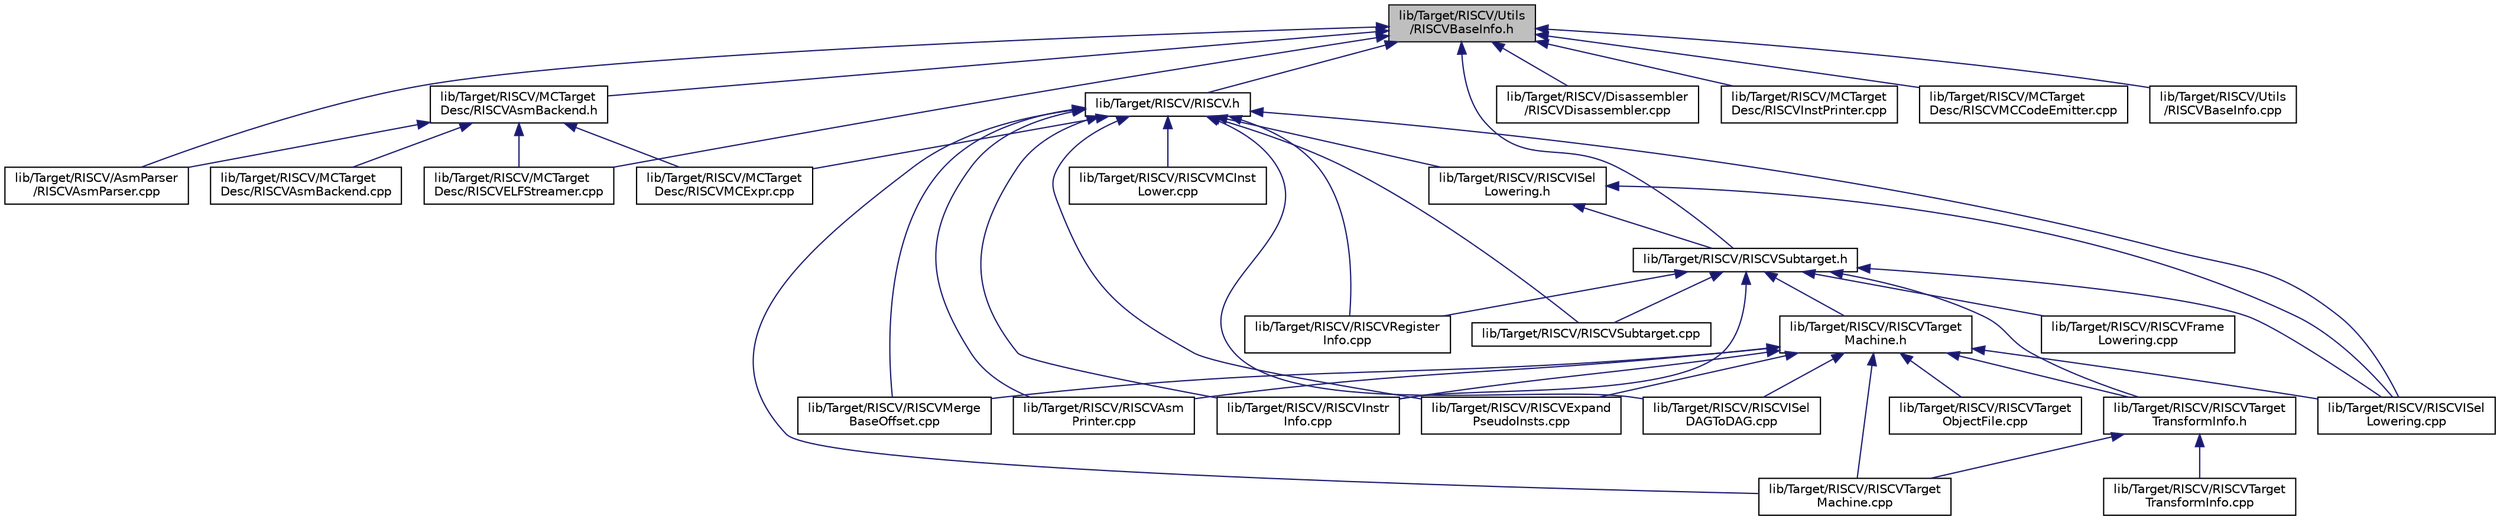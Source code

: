 digraph "lib/Target/RISCV/Utils/RISCVBaseInfo.h"
{
 // LATEX_PDF_SIZE
  bgcolor="transparent";
  edge [fontname="Helvetica",fontsize="10",labelfontname="Helvetica",labelfontsize="10"];
  node [fontname="Helvetica",fontsize="10",shape="box"];
  Node1 [label="lib/Target/RISCV/Utils\l/RISCVBaseInfo.h",height=0.2,width=0.4,color="black", fillcolor="grey75", style="filled", fontcolor="black",tooltip=" "];
  Node1 -> Node2 [dir="back",color="midnightblue",fontsize="10",style="solid",fontname="Helvetica"];
  Node2 [label="lib/Target/RISCV/AsmParser\l/RISCVAsmParser.cpp",height=0.2,width=0.4,color="black",URL="$RISCVAsmParser_8cpp.html",tooltip=" "];
  Node1 -> Node3 [dir="back",color="midnightblue",fontsize="10",style="solid",fontname="Helvetica"];
  Node3 [label="lib/Target/RISCV/Disassembler\l/RISCVDisassembler.cpp",height=0.2,width=0.4,color="black",URL="$RISCVDisassembler_8cpp.html",tooltip=" "];
  Node1 -> Node4 [dir="back",color="midnightblue",fontsize="10",style="solid",fontname="Helvetica"];
  Node4 [label="lib/Target/RISCV/MCTarget\lDesc/RISCVAsmBackend.h",height=0.2,width=0.4,color="black",URL="$RISCVAsmBackend_8h.html",tooltip=" "];
  Node4 -> Node2 [dir="back",color="midnightblue",fontsize="10",style="solid",fontname="Helvetica"];
  Node4 -> Node5 [dir="back",color="midnightblue",fontsize="10",style="solid",fontname="Helvetica"];
  Node5 [label="lib/Target/RISCV/MCTarget\lDesc/RISCVAsmBackend.cpp",height=0.2,width=0.4,color="black",URL="$RISCVAsmBackend_8cpp.html",tooltip=" "];
  Node4 -> Node6 [dir="back",color="midnightblue",fontsize="10",style="solid",fontname="Helvetica"];
  Node6 [label="lib/Target/RISCV/MCTarget\lDesc/RISCVELFStreamer.cpp",height=0.2,width=0.4,color="black",URL="$RISCVELFStreamer_8cpp.html",tooltip=" "];
  Node4 -> Node7 [dir="back",color="midnightblue",fontsize="10",style="solid",fontname="Helvetica"];
  Node7 [label="lib/Target/RISCV/MCTarget\lDesc/RISCVMCExpr.cpp",height=0.2,width=0.4,color="black",URL="$RISCVMCExpr_8cpp.html",tooltip=" "];
  Node1 -> Node6 [dir="back",color="midnightblue",fontsize="10",style="solid",fontname="Helvetica"];
  Node1 -> Node8 [dir="back",color="midnightblue",fontsize="10",style="solid",fontname="Helvetica"];
  Node8 [label="lib/Target/RISCV/MCTarget\lDesc/RISCVInstPrinter.cpp",height=0.2,width=0.4,color="black",URL="$RISCVInstPrinter_8cpp.html",tooltip=" "];
  Node1 -> Node9 [dir="back",color="midnightblue",fontsize="10",style="solid",fontname="Helvetica"];
  Node9 [label="lib/Target/RISCV/MCTarget\lDesc/RISCVMCCodeEmitter.cpp",height=0.2,width=0.4,color="black",URL="$RISCVMCCodeEmitter_8cpp.html",tooltip=" "];
  Node1 -> Node10 [dir="back",color="midnightblue",fontsize="10",style="solid",fontname="Helvetica"];
  Node10 [label="lib/Target/RISCV/RISCV.h",height=0.2,width=0.4,color="black",URL="$RISCV_8h.html",tooltip=" "];
  Node10 -> Node7 [dir="back",color="midnightblue",fontsize="10",style="solid",fontname="Helvetica"];
  Node10 -> Node11 [dir="back",color="midnightblue",fontsize="10",style="solid",fontname="Helvetica"];
  Node11 [label="lib/Target/RISCV/RISCVAsm\lPrinter.cpp",height=0.2,width=0.4,color="black",URL="$RISCVAsmPrinter_8cpp.html",tooltip=" "];
  Node10 -> Node12 [dir="back",color="midnightblue",fontsize="10",style="solid",fontname="Helvetica"];
  Node12 [label="lib/Target/RISCV/RISCVExpand\lPseudoInsts.cpp",height=0.2,width=0.4,color="black",URL="$RISCVExpandPseudoInsts_8cpp.html",tooltip=" "];
  Node10 -> Node13 [dir="back",color="midnightblue",fontsize="10",style="solid",fontname="Helvetica"];
  Node13 [label="lib/Target/RISCV/RISCVISel\lDAGToDAG.cpp",height=0.2,width=0.4,color="black",URL="$RISCVISelDAGToDAG_8cpp.html",tooltip=" "];
  Node10 -> Node14 [dir="back",color="midnightblue",fontsize="10",style="solid",fontname="Helvetica"];
  Node14 [label="lib/Target/RISCV/RISCVISel\lLowering.cpp",height=0.2,width=0.4,color="black",URL="$RISCVISelLowering_8cpp.html",tooltip=" "];
  Node10 -> Node15 [dir="back",color="midnightblue",fontsize="10",style="solid",fontname="Helvetica"];
  Node15 [label="lib/Target/RISCV/RISCVISel\lLowering.h",height=0.2,width=0.4,color="black",URL="$RISCVISelLowering_8h.html",tooltip=" "];
  Node15 -> Node14 [dir="back",color="midnightblue",fontsize="10",style="solid",fontname="Helvetica"];
  Node15 -> Node16 [dir="back",color="midnightblue",fontsize="10",style="solid",fontname="Helvetica"];
  Node16 [label="lib/Target/RISCV/RISCVSubtarget.h",height=0.2,width=0.4,color="black",URL="$RISCVSubtarget_8h.html",tooltip=" "];
  Node16 -> Node17 [dir="back",color="midnightblue",fontsize="10",style="solid",fontname="Helvetica"];
  Node17 [label="lib/Target/RISCV/RISCVFrame\lLowering.cpp",height=0.2,width=0.4,color="black",URL="$RISCVFrameLowering_8cpp.html",tooltip=" "];
  Node16 -> Node14 [dir="back",color="midnightblue",fontsize="10",style="solid",fontname="Helvetica"];
  Node16 -> Node18 [dir="back",color="midnightblue",fontsize="10",style="solid",fontname="Helvetica"];
  Node18 [label="lib/Target/RISCV/RISCVInstr\lInfo.cpp",height=0.2,width=0.4,color="black",URL="$RISCVInstrInfo_8cpp.html",tooltip=" "];
  Node16 -> Node19 [dir="back",color="midnightblue",fontsize="10",style="solid",fontname="Helvetica"];
  Node19 [label="lib/Target/RISCV/RISCVRegister\lInfo.cpp",height=0.2,width=0.4,color="black",URL="$RISCVRegisterInfo_8cpp.html",tooltip=" "];
  Node16 -> Node20 [dir="back",color="midnightblue",fontsize="10",style="solid",fontname="Helvetica"];
  Node20 [label="lib/Target/RISCV/RISCVSubtarget.cpp",height=0.2,width=0.4,color="black",URL="$RISCVSubtarget_8cpp.html",tooltip=" "];
  Node16 -> Node21 [dir="back",color="midnightblue",fontsize="10",style="solid",fontname="Helvetica"];
  Node21 [label="lib/Target/RISCV/RISCVTarget\lMachine.h",height=0.2,width=0.4,color="black",URL="$RISCVTargetMachine_8h.html",tooltip=" "];
  Node21 -> Node11 [dir="back",color="midnightblue",fontsize="10",style="solid",fontname="Helvetica"];
  Node21 -> Node12 [dir="back",color="midnightblue",fontsize="10",style="solid",fontname="Helvetica"];
  Node21 -> Node13 [dir="back",color="midnightblue",fontsize="10",style="solid",fontname="Helvetica"];
  Node21 -> Node14 [dir="back",color="midnightblue",fontsize="10",style="solid",fontname="Helvetica"];
  Node21 -> Node18 [dir="back",color="midnightblue",fontsize="10",style="solid",fontname="Helvetica"];
  Node21 -> Node22 [dir="back",color="midnightblue",fontsize="10",style="solid",fontname="Helvetica"];
  Node22 [label="lib/Target/RISCV/RISCVMerge\lBaseOffset.cpp",height=0.2,width=0.4,color="black",URL="$RISCVMergeBaseOffset_8cpp.html",tooltip=" "];
  Node21 -> Node23 [dir="back",color="midnightblue",fontsize="10",style="solid",fontname="Helvetica"];
  Node23 [label="lib/Target/RISCV/RISCVTarget\lMachine.cpp",height=0.2,width=0.4,color="black",URL="$RISCVTargetMachine_8cpp.html",tooltip=" "];
  Node21 -> Node24 [dir="back",color="midnightblue",fontsize="10",style="solid",fontname="Helvetica"];
  Node24 [label="lib/Target/RISCV/RISCVTarget\lObjectFile.cpp",height=0.2,width=0.4,color="black",URL="$RISCVTargetObjectFile_8cpp.html",tooltip=" "];
  Node21 -> Node25 [dir="back",color="midnightblue",fontsize="10",style="solid",fontname="Helvetica"];
  Node25 [label="lib/Target/RISCV/RISCVTarget\lTransformInfo.h",height=0.2,width=0.4,color="black",URL="$RISCVTargetTransformInfo_8h.html",tooltip="This file defines a TargetTransformInfo::Concept conforming object specific to the RISC-V target mach..."];
  Node25 -> Node23 [dir="back",color="midnightblue",fontsize="10",style="solid",fontname="Helvetica"];
  Node25 -> Node26 [dir="back",color="midnightblue",fontsize="10",style="solid",fontname="Helvetica"];
  Node26 [label="lib/Target/RISCV/RISCVTarget\lTransformInfo.cpp",height=0.2,width=0.4,color="black",URL="$RISCVTargetTransformInfo_8cpp.html",tooltip=" "];
  Node16 -> Node25 [dir="back",color="midnightblue",fontsize="10",style="solid",fontname="Helvetica"];
  Node10 -> Node18 [dir="back",color="midnightblue",fontsize="10",style="solid",fontname="Helvetica"];
  Node10 -> Node27 [dir="back",color="midnightblue",fontsize="10",style="solid",fontname="Helvetica"];
  Node27 [label="lib/Target/RISCV/RISCVMCInst\lLower.cpp",height=0.2,width=0.4,color="black",URL="$RISCVMCInstLower_8cpp.html",tooltip=" "];
  Node10 -> Node22 [dir="back",color="midnightblue",fontsize="10",style="solid",fontname="Helvetica"];
  Node10 -> Node19 [dir="back",color="midnightblue",fontsize="10",style="solid",fontname="Helvetica"];
  Node10 -> Node20 [dir="back",color="midnightblue",fontsize="10",style="solid",fontname="Helvetica"];
  Node10 -> Node23 [dir="back",color="midnightblue",fontsize="10",style="solid",fontname="Helvetica"];
  Node1 -> Node16 [dir="back",color="midnightblue",fontsize="10",style="solid",fontname="Helvetica"];
  Node1 -> Node28 [dir="back",color="midnightblue",fontsize="10",style="solid",fontname="Helvetica"];
  Node28 [label="lib/Target/RISCV/Utils\l/RISCVBaseInfo.cpp",height=0.2,width=0.4,color="black",URL="$RISCVBaseInfo_8cpp.html",tooltip=" "];
}
